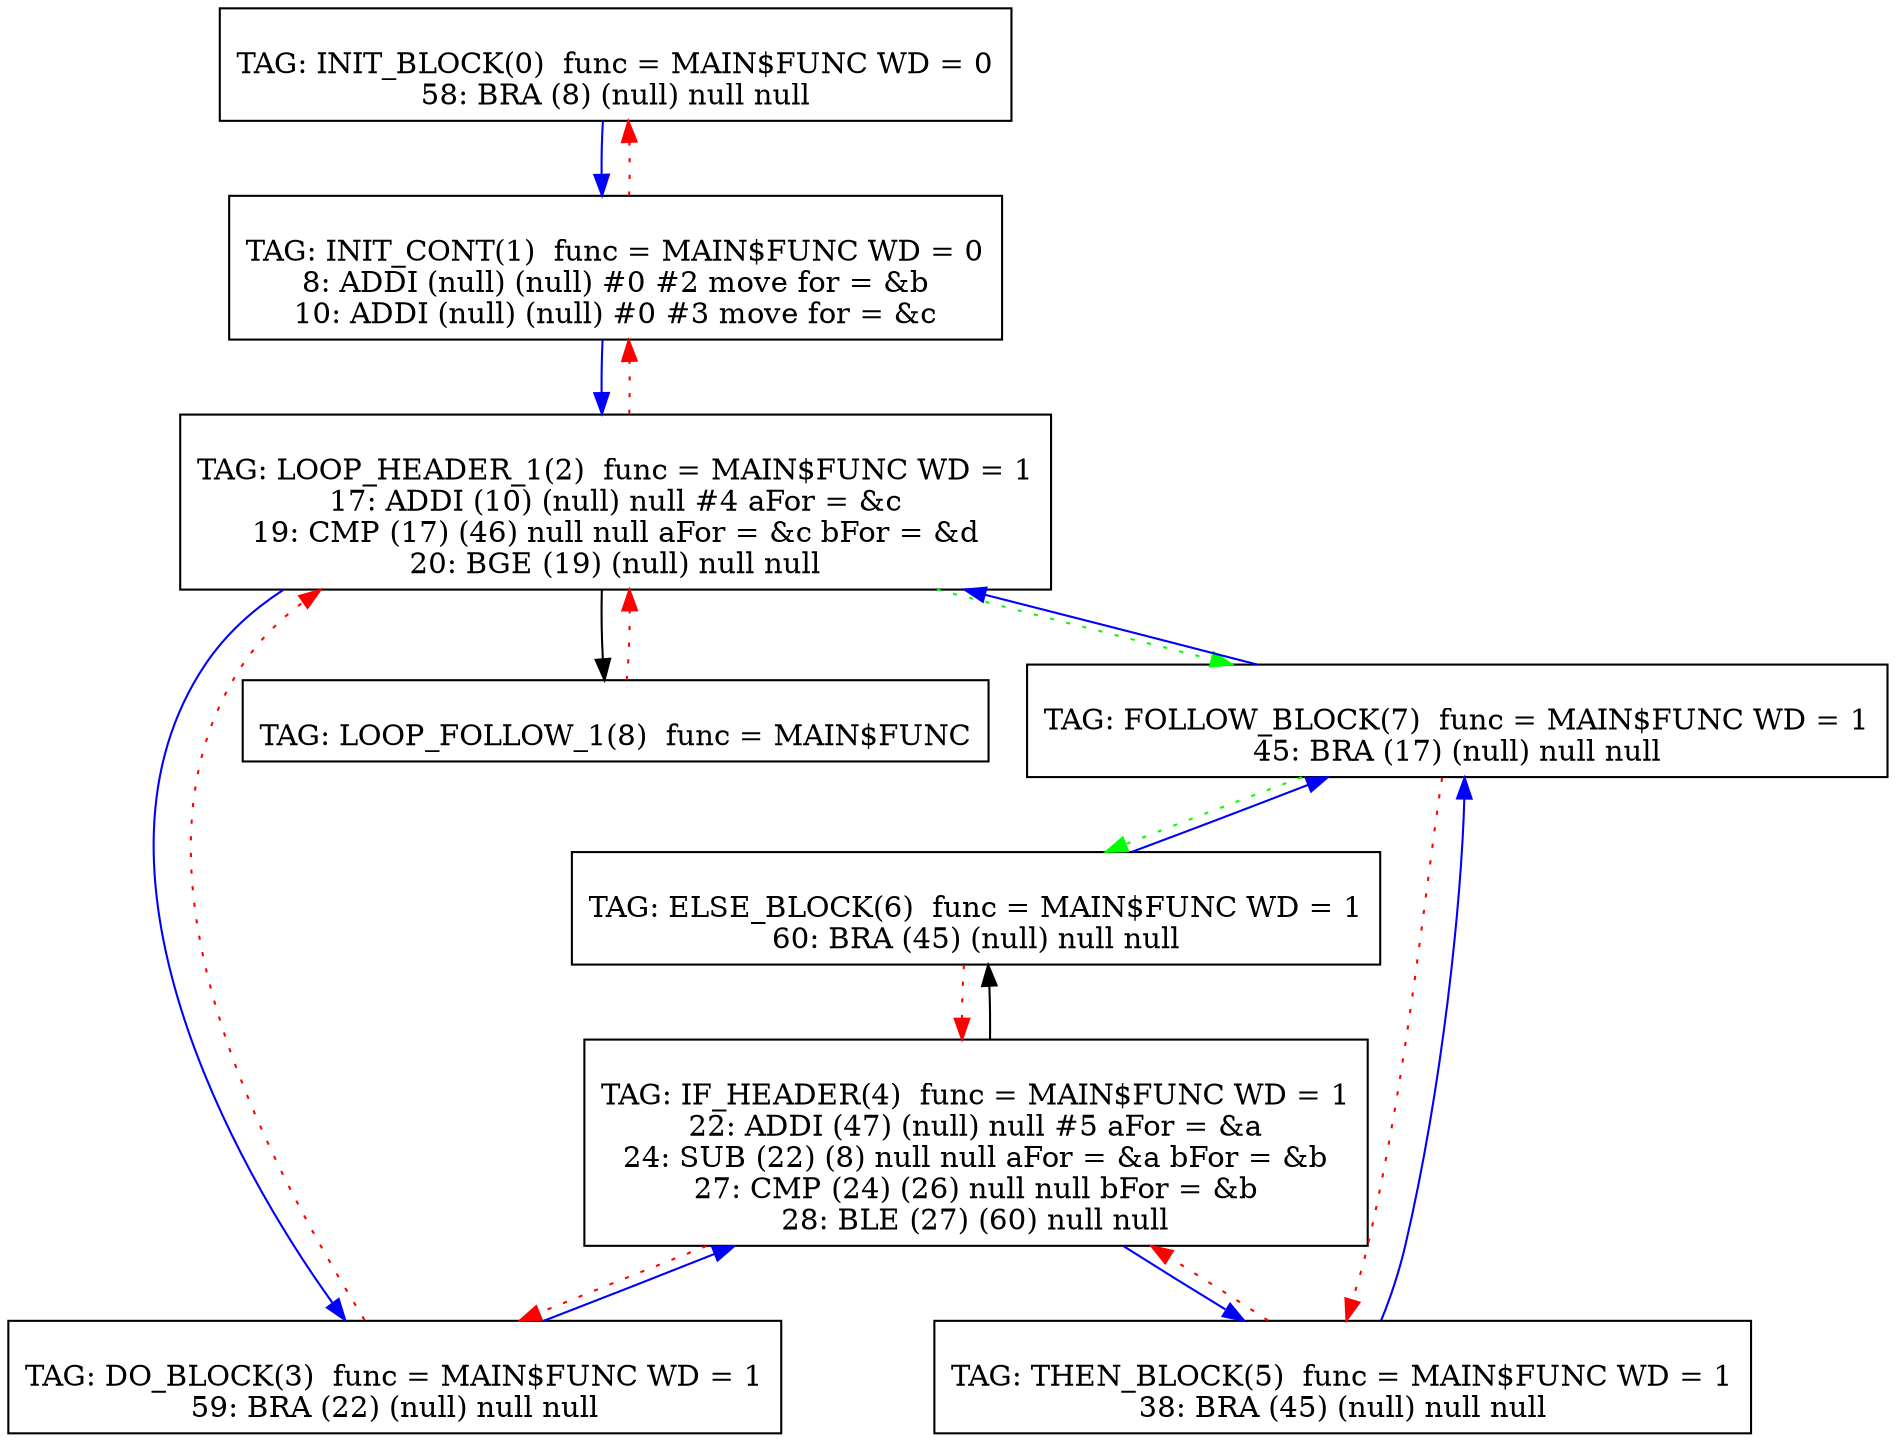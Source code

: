 digraph {
0[label="
TAG: INIT_BLOCK(0)  func = MAIN$FUNC WD = 0
58: BRA (8) (null) null null
"];
0[shape=box];
0 -> 1[color=blue]
1[label="
TAG: INIT_CONT(1)  func = MAIN$FUNC WD = 0
8: ADDI (null) (null) #0 #2 move for = &b
10: ADDI (null) (null) #0 #3 move for = &c
"];
1[shape=box];
1 -> 2[color=blue]
1 -> 0[color=red][style=dotted]
2[label="
TAG: LOOP_HEADER_1(2)  func = MAIN$FUNC WD = 1
17: ADDI (10) (null) null #4 aFor = &c
19: CMP (17) (46) null null aFor = &c bFor = &d
20: BGE (19) (null) null null
"];
2[shape=box];
2 -> 3[color=blue]
2 -> 8[color=black]
2 -> 1[color=red][style=dotted]
2 -> 7[color=green][style=dotted]
3[label="
TAG: DO_BLOCK(3)  func = MAIN$FUNC WD = 1
59: BRA (22) (null) null null
"];
3[shape=box];
3 -> 4[color=blue]
3 -> 2[color=red][style=dotted]
4[label="
TAG: IF_HEADER(4)  func = MAIN$FUNC WD = 1
22: ADDI (47) (null) null #5 aFor = &a
24: SUB (22) (8) null null aFor = &a bFor = &b
27: CMP (24) (26) null null bFor = &b
28: BLE (27) (60) null null
"];
4[shape=box];
4 -> 5[color=blue]
4 -> 6[color=black]
4 -> 3[color=red][style=dotted]
5[label="
TAG: THEN_BLOCK(5)  func = MAIN$FUNC WD = 1
38: BRA (45) (null) null null
"];
5[shape=box];
5 -> 7[color=blue]
5 -> 4[color=red][style=dotted]
6[label="
TAG: ELSE_BLOCK(6)  func = MAIN$FUNC WD = 1
60: BRA (45) (null) null null
"];
6[shape=box];
6 -> 7[color=blue]
6 -> 4[color=red][style=dotted]
7[label="
TAG: FOLLOW_BLOCK(7)  func = MAIN$FUNC WD = 1
45: BRA (17) (null) null null
"];
7[shape=box];
7 -> 2[color=blue]
7 -> 5[color=red][style=dotted]
7 -> 6[color=green][style=dotted]
8[label="
TAG: LOOP_FOLLOW_1(8)  func = MAIN$FUNC
"];
8[shape=box];
8 -> 2[color=red][style=dotted]
}